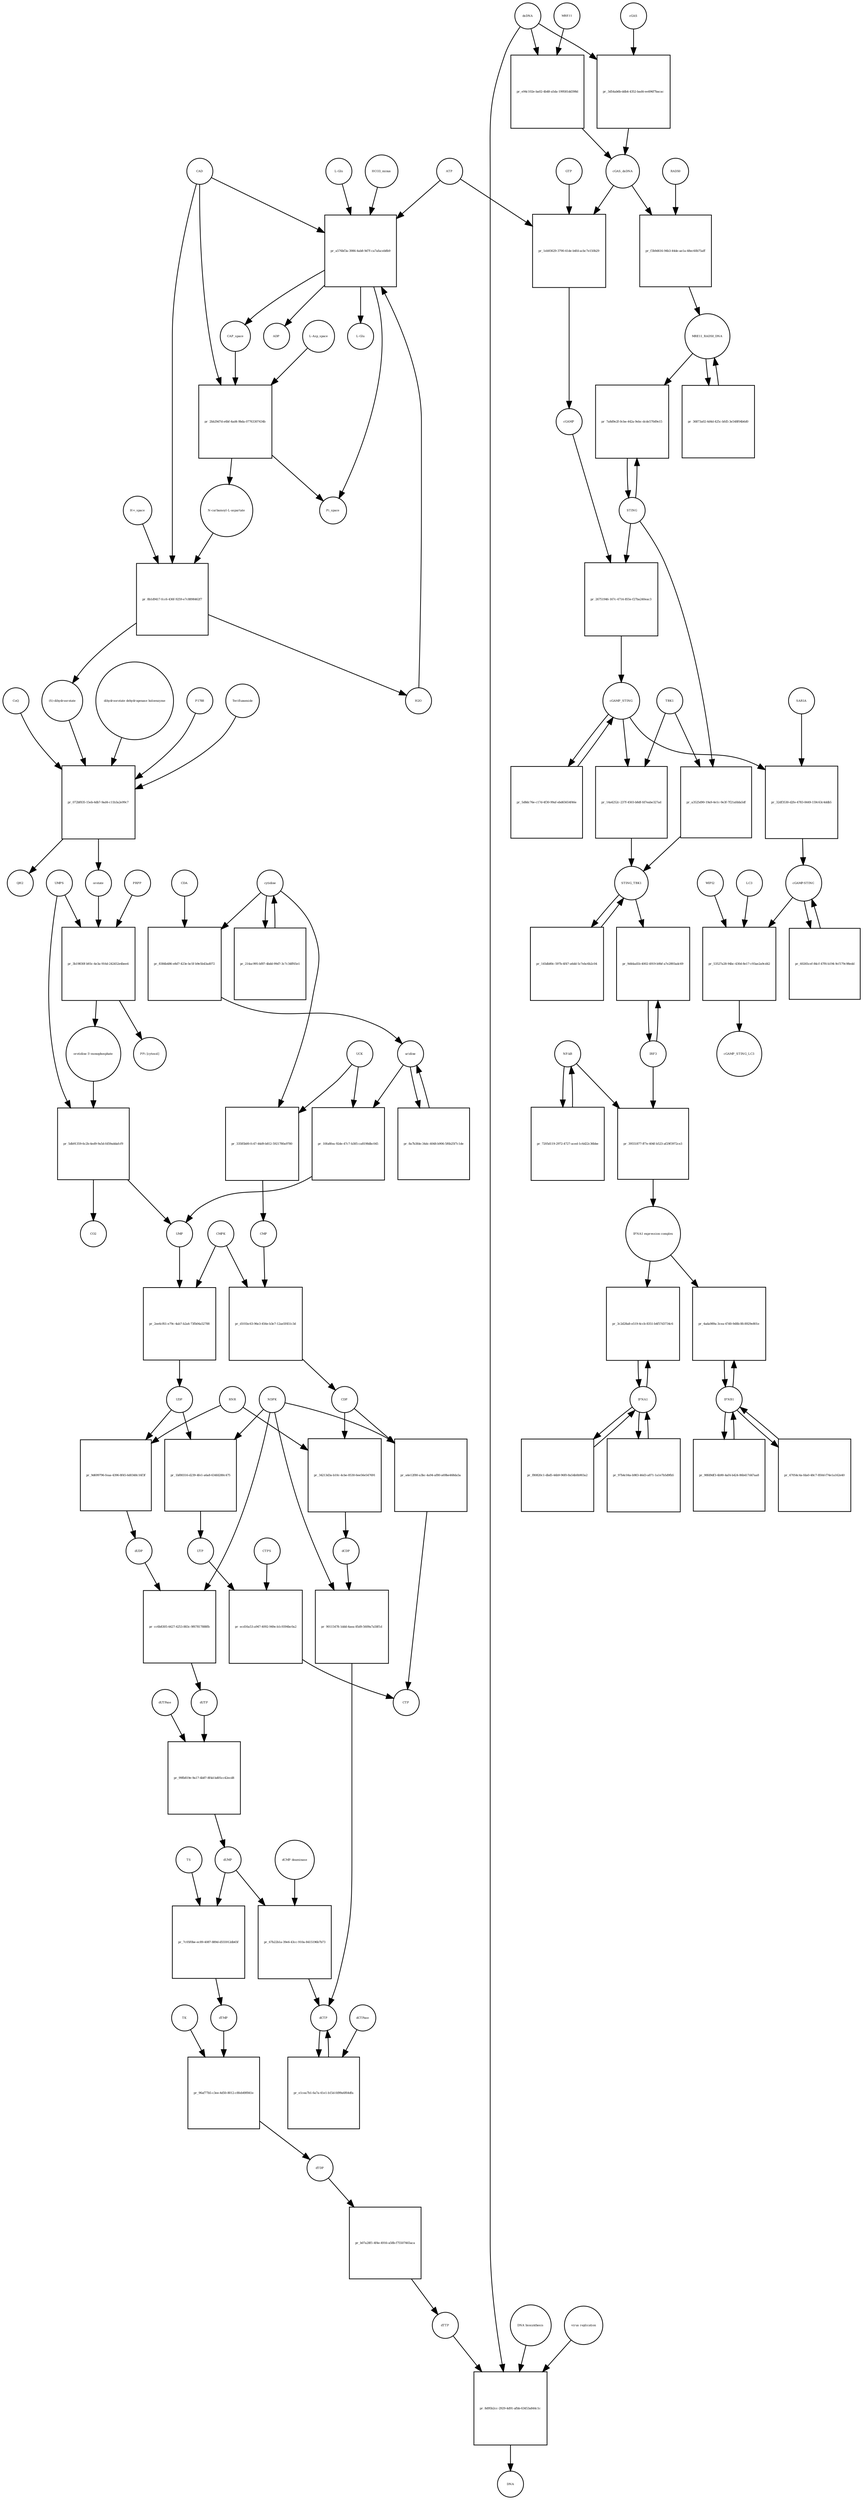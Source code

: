 strict digraph  {
"L-Gln" [annotation="", bipartite=0, cls="simple chemical", fontsize=4, label="L-Gln", shape=circle];
"pr_a576bf3a-3986-4ab8-9d7f-ca7afaceb8b9" [annotation="", bipartite=1, cls=process, fontsize=4, label="pr_a576bf3a-3986-4ab8-9d7f-ca7afaceb8b9", shape=square];
CAP_space [annotation="", bipartite=0, cls="simple chemical", fontsize=4, label=CAP_space, shape=circle];
CAD [annotation="", bipartite=0, cls=macromolecule, fontsize=4, label=CAD, shape=circle];
HCO3_minus [annotation="", bipartite=0, cls="simple chemical", fontsize=4, label=HCO3_minus, shape=circle];
H2O [annotation="", bipartite=0, cls="simple chemical", fontsize=4, label=H2O, shape=circle];
ATP [annotation="", bipartite=0, cls="simple chemical", fontsize=4, label=ATP, shape=circle];
"L-Glu" [annotation="", bipartite=0, cls="simple chemical", fontsize=4, label="L-Glu", shape=circle];
ADP [annotation="", bipartite=0, cls="simple chemical", fontsize=4, label=ADP, shape=circle];
Pi_space [annotation="", bipartite=0, cls="simple chemical", fontsize=4, label=Pi_space, shape=circle];
cytidine [annotation="", bipartite=0, cls="simple chemical", fontsize=4, label=cytidine, shape=circle];
"pr_8384b486-e8d7-423e-bc5f-b9e5b43ad072" [annotation="", bipartite=1, cls=process, fontsize=4, label="pr_8384b486-e8d7-423e-bc5f-b9e5b43ad072", shape=square];
uridine [annotation="", bipartite=0, cls="simple chemical", fontsize=4, label=uridine, shape=circle];
CDA [annotation="", bipartite=0, cls=macromolecule, fontsize=4, label=CDA, shape=circle];
"pr_10fa8fea-92de-47c7-b385-ca8198dbc045" [annotation="", bipartite=1, cls=process, fontsize=4, label="pr_10fa8fea-92de-47c7-b385-ca8198dbc045", shape=square];
UMP [annotation="", bipartite=0, cls="simple chemical", fontsize=4, label=UMP, shape=circle];
UCK [annotation="", bipartite=0, cls=macromolecule, fontsize=4, label=UCK, shape=circle];
"pr_33585b00-fc47-44d9-b812-5921780a9780" [annotation="", bipartite=1, cls=process, fontsize=4, label="pr_33585b00-fc47-44d9-b812-5921780a9780", shape=square];
CMP [annotation="", bipartite=0, cls="simple chemical", fontsize=4, label=CMP, shape=circle];
"pr_8a7b3fde-34dc-4048-b906-5f6b25f7c1de" [annotation="", bipartite=1, cls=process, fontsize=4, label="pr_8a7b3fde-34dc-4048-b906-5f6b25f7c1de", shape=square];
"pr_214ac995-bf87-4bdd-99d7-3c7c34ff65e1" [annotation="", bipartite=1, cls=process, fontsize=4, label="pr_214ac995-bf87-4bdd-99d7-3c7c34ff65e1", shape=square];
"pr_2ee6cf61-e79c-4ab7-b2a4-73fb04a52788" [annotation="", bipartite=1, cls=process, fontsize=4, label="pr_2ee6cf61-e79c-4ab7-b2a4-73fb04a52788", shape=square];
UDP [annotation="", bipartite=0, cls="simple chemical", fontsize=4, label=UDP, shape=circle];
CMPK [annotation="", bipartite=0, cls=macromolecule, fontsize=4, label=CMPK, shape=circle];
"pr_d101bc63-96e3-456e-b3e7-12ae5f451c3d" [annotation="", bipartite=1, cls=process, fontsize=4, label="pr_d101bc63-96e3-456e-b3e7-12ae5f451c3d", shape=square];
CDP [annotation="", bipartite=0, cls="simple chemical", fontsize=4, label=CDP, shape=circle];
"pr_1bf80316-d239-4fe1-a6a8-634fd280c475" [annotation="", bipartite=1, cls=process, fontsize=4, label="pr_1bf80316-d239-4fe1-a6a8-634fd280c475", shape=square];
UTP [annotation="", bipartite=0, cls="simple chemical", fontsize=4, label=UTP, shape=circle];
NDPK [annotation="", bipartite=0, cls=macromolecule, fontsize=4, label=NDPK, shape=circle];
"pr_a4e12f80-a3bc-4a94-af80-a69be468da5a" [annotation="", bipartite=1, cls=process, fontsize=4, label="pr_a4e12f80-a3bc-4a94-af80-a69be468da5a", shape=square];
CTP [annotation="", bipartite=0, cls="simple chemical", fontsize=4, label=CTP, shape=circle];
"pr_ecd16a53-a947-4092-949e-b1c9394bc0a2" [annotation="", bipartite=1, cls=process, fontsize=4, label="pr_ecd16a53-a947-4092-949e-b1c9394bc0a2", shape=square];
CTPS [annotation="", bipartite=0, cls=macromolecule, fontsize=4, label=CTPS, shape=circle];
"pr_9d699796-feaa-4396-8f45-6d0348c16f3f" [annotation="", bipartite=1, cls=process, fontsize=4, label="pr_9d699796-feaa-4396-8f45-6d0348c16f3f", shape=square];
dUDP [annotation="", bipartite=0, cls="simple chemical", fontsize=4, label=dUDP, shape=circle];
RNR [annotation="", bipartite=0, cls=macromolecule, fontsize=4, label=RNR, shape=circle];
"pr_cc6b8305-4427-4253-883c-9f67817888fb" [annotation="", bipartite=1, cls=process, fontsize=4, label="pr_cc6b8305-4427-4253-883c-9f67817888fb", shape=square];
dUTP [annotation="", bipartite=0, cls="simple chemical", fontsize=4, label=dUTP, shape=circle];
dCDP [annotation="", bipartite=0, cls="simple chemical", fontsize=4, label=dCDP, shape=circle];
"pr_90115478-1ddd-4aea-85d9-5609a7a58f1d" [annotation="", bipartite=1, cls=process, fontsize=4, label="pr_90115478-1ddd-4aea-85d9-5609a7a58f1d", shape=square];
dCTP [annotation="", bipartite=0, cls="simple chemical", fontsize=4, label=dCTP, shape=circle];
"pr_34213d3a-b10c-4cbe-8530-6ee56e547691" [annotation="", bipartite=1, cls=process, fontsize=4, label="pr_34213d3a-b10c-4cbe-8530-6ee56e547691", shape=square];
"pr_99fb819e-9a17-4b87-8f4d-bd05cc42ecd8" [annotation="", bipartite=1, cls=process, fontsize=4, label="pr_99fb819e-9a17-4b87-8f4d-bd05cc42ecd8", shape=square];
dUMP [annotation="", bipartite=0, cls="simple chemical", fontsize=4, label=dUMP, shape=circle];
dUTPase [annotation="", bipartite=0, cls=macromolecule, fontsize=4, label=dUTPase, shape=circle];
"pr_e1cea7b1-6a7a-41e1-b15d-fd99a6f64dfa" [annotation="", bipartite=1, cls=process, fontsize=4, label="pr_e1cea7b1-6a7a-41e1-b15d-fd99a6f64dfa", shape=square];
dCTPase [annotation="", bipartite=0, cls=macromolecule, fontsize=4, label=dCTPase, shape=circle];
"pr_67b22b1a-39e6-43cc-910a-8415196b7b73" [annotation="", bipartite=1, cls=process, fontsize=4, label="pr_67b22b1a-39e6-43cc-910a-8415196b7b73", shape=square];
"dCMP deaminase" [annotation="", bipartite=0, cls=macromolecule, fontsize=4, label="dCMP deaminase", shape=circle];
"pr_7c05f0be-ec89-4087-889d-d555912db65f" [annotation="", bipartite=1, cls=process, fontsize=4, label="pr_7c05f0be-ec89-4087-889d-d555912db65f", shape=square];
dTMP [annotation="", bipartite=0, cls="simple chemical", fontsize=4, label=dTMP, shape=circle];
TS [annotation="", bipartite=0, cls=macromolecule, fontsize=4, label=TS, shape=circle];
"pr_96af77b5-c3ee-4d50-8012-c8feb49f841e" [annotation="", bipartite=1, cls=process, fontsize=4, label="pr_96af77b5-c3ee-4d50-8012-c8feb49f841e", shape=square];
dTDP [annotation="", bipartite=0, cls="simple chemical", fontsize=4, label=dTDP, shape=circle];
TK [annotation="", bipartite=0, cls=macromolecule, fontsize=4, label=TK, shape=circle];
"pr_b07a28f1-4f4e-4916-a58b-f75507465aca" [annotation="", bipartite=1, cls=process, fontsize=4, label="pr_b07a28f1-4f4e-4916-a58b-f75507465aca", shape=square];
dTTP [annotation="", bipartite=0, cls="simple chemical", fontsize=4, label=dTTP, shape=circle];
dsDNA [annotation="", bipartite=0, cls="simple chemical", fontsize=4, label=dsDNA, shape=circle];
"pr_3d54ab6b-ddb4-4352-bad4-ee496f7bacac" [annotation="", bipartite=1, cls=process, fontsize=4, label="pr_3d54ab6b-ddb4-4352-bad4-ee496f7bacac", shape=square];
cGAS [annotation="", bipartite=0, cls=macromolecule, fontsize=4, label=cGAS, shape=circle];
cGAS_dsDNA [annotation="", bipartite=0, cls=complex, fontsize=4, label=cGAS_dsDNA, shape=circle];
"pr_1eb93629-3790-41de-b4fd-acbc7e150b29" [annotation="", bipartite=1, cls=process, fontsize=4, label="pr_1eb93629-3790-41de-b4fd-acbc7e150b29", shape=square];
GTP [annotation="", bipartite=0, cls="simple chemical", fontsize=4, label=GTP, shape=circle];
cGAMP [annotation="", bipartite=0, cls="simple chemical", fontsize=4, label=cGAMP, shape=circle];
"pr_26751946-167c-4714-855e-f27ba240eac3" [annotation="", bipartite=1, cls=process, fontsize=4, label="pr_26751946-167c-4714-855e-f27ba240eac3", shape=square];
STING [annotation="", bipartite=0, cls="macromolecule multimer", fontsize=4, label=STING, shape=circle];
cGAMP_STING [annotation="", bipartite=0, cls=complex, fontsize=4, label=cGAMP_STING, shape=circle];
TBK1 [annotation="", bipartite=0, cls=macromolecule, fontsize=4, label=TBK1, shape=circle];
"pr_14a4252c-237f-4503-b8df-fd7eabe327ad" [annotation="", bipartite=1, cls=process, fontsize=4, label="pr_14a4252c-237f-4503-b8df-fd7eabe327ad", shape=square];
STING_TBK1 [annotation="", bipartite=0, cls=complex, fontsize=4, label=STING_TBK1, shape=circle];
"pr_5d8dc76e-c17d-4f30-99af-ebd65654f46e" [annotation="", bipartite=1, cls=process, fontsize=4, label="pr_5d8dc76e-c17d-4f30-99af-ebd65654f46e", shape=square];
"pr_145db80c-597b-4f47-a6dd-5c7ebc6b2c04" [annotation="", bipartite=1, cls=process, fontsize=4, label="pr_145db80c-597b-4f47-a6dd-5c7ebc6b2c04", shape=square];
"NF-kB" [annotation="", bipartite=0, cls=complex, fontsize=4, label="NF-kB", shape=circle];
"pr_7205d119-2972-4727-aced-1c6d22c36bbe" [annotation="", bipartite=1, cls=process, fontsize=4, label="pr_7205d119-2972-4727-aced-1c6d22c36bbe", shape=square];
IFNA1 [annotation="", bipartite=0, cls="nucleic acid feature", fontsize=4, label=IFNA1, shape=circle];
"pr_97b4c04a-b983-46d3-a871-1a1e7b5d9fb5" [annotation="", bipartite=1, cls=process, fontsize=4, label="pr_97b4c04a-b983-46d3-a871-1a1e7b5d9fb5", shape=square];
IFNB1 [annotation="", bipartite=0, cls="nucleic acid feature", fontsize=4, label=IFNB1, shape=circle];
"pr_47054c4a-fda0-48c7-850d-f74e1a162e40" [annotation="", bipartite=1, cls=process, fontsize=4, label="pr_47054c4a-fda0-48c7-850d-f74e1a162e40", shape=square];
"pr_f80820c1-dbd5-44b9-96f0-8a54b0b903a2" [annotation="", bipartite=1, cls=process, fontsize=4, label="pr_f80820c1-dbd5-44b9-96f0-8a54b0b903a2", shape=square];
"pr_98fd9df3-4b90-4af4-b424-86b417d47aa8" [annotation="", bipartite=1, cls=process, fontsize=4, label="pr_98fd9df3-4b90-4af4-b424-86b417d47aa8", shape=square];
"pr_4ada989a-3cea-47d0-9d8b-8fc8929e801e" [annotation="", bipartite=1, cls=process, fontsize=4, label="pr_4ada989a-3cea-47d0-9d8b-8fc8929e801e", shape=square];
"IFNA1 expression complex" [annotation="", bipartite=0, cls=complex, fontsize=4, label="IFNA1 expression complex", shape=circle];
"cGAMP-STING" [annotation="", bipartite=0, cls=complex, fontsize=4, label="cGAMP-STING", shape=circle];
"pr_60265cef-84cf-47f6-b194-9cf179c98edd" [annotation="", bipartite=1, cls=process, fontsize=4, label="pr_60265cef-84cf-47f6-b194-9cf179c98edd", shape=square];
"pr_e94c102e-ba02-4b48-a5da-199581dd398d" [annotation="", bipartite=1, cls=process, fontsize=4, label="pr_e94c102e-ba02-4b48-a5da-199581dd398d", shape=square];
MRE11 [annotation="", bipartite=0, cls="macromolecule multimer", fontsize=4, label=MRE11, shape=circle];
RAD50 [annotation="", bipartite=0, cls="macromolecule multimer", fontsize=4, label=RAD50, shape=circle];
"pr_f3b9d616-94b3-44de-ae1a-48ec60b75aff" [annotation="", bipartite=1, cls=process, fontsize=4, label="pr_f3b9d616-94b3-44de-ae1a-48ec60b75aff", shape=square];
MRE11_RAD50_DNA [annotation="", bipartite=0, cls=complex, fontsize=4, label=MRE11_RAD50_DNA, shape=circle];
IRF3 [annotation="", bipartite=0, cls="macromolecule multimer", fontsize=4, label=IRF3, shape=circle];
"pr_9d44ad1b-4002-4919-b9bf-a7e2893adc69" [annotation="", bipartite=1, cls=process, fontsize=4, label="pr_9d44ad1b-4002-4919-b9bf-a7e2893adc69", shape=square];
"pr_32df3530-d2fe-4783-8449-159c63c4ddb5" [annotation="", bipartite=1, cls=process, fontsize=4, label="pr_32df3530-d2fe-4783-8449-159c63c4ddb5", shape=square];
SAR1A [annotation="", bipartite=0, cls=macromolecule, fontsize=4, label=SAR1A, shape=circle];
"pr_53527a28-94bc-430d-8e17-c93ae2a9cd42" [annotation="", bipartite=1, cls=process, fontsize=4, label="pr_53527a28-94bc-430d-8e17-c93ae2a9cd42", shape=square];
LC3 [annotation="", bipartite=0, cls=macromolecule, fontsize=4, label=LC3, shape=circle];
cGAMP_STING_LC3 [annotation="", bipartite=0, cls=complex, fontsize=4, label=cGAMP_STING_LC3, shape=circle];
WIPI2 [annotation="", bipartite=0, cls=macromolecule, fontsize=4, label=WIPI2, shape=circle];
"pr_7a8d9e2f-0cbe-442a-9ebc-dcde570d9e15" [annotation="", bipartite=1, cls=process, fontsize=4, label="pr_7a8d9e2f-0cbe-442a-9ebc-dcde570d9e15", shape=square];
"pr_a3525d90-19a9-4e1c-9e3f-7f21afdda5df" [annotation="", bipartite=1, cls=process, fontsize=4, label="pr_a3525d90-19a9-4e1c-9e3f-7f21afdda5df", shape=square];
"pr_36873a02-4d4d-425c-bfd5-3e548f04b6d0" [annotation="", bipartite=1, cls=process, fontsize=4, label="pr_36873a02-4d4d-425c-bfd5-3e548f04b6d0", shape=square];
"pr_2bb29d7d-e6bf-4ad4-9bda-07763307434b" [annotation="", bipartite=1, cls=process, fontsize=4, label="pr_2bb29d7d-e6bf-4ad4-9bda-07763307434b", shape=square];
"N-carbamoyl-L-aspartate" [annotation="", bipartite=0, cls="simple chemical", fontsize=4, label="N-carbamoyl-L-aspartate", shape=circle];
"L-Asp_space" [annotation="", bipartite=0, cls="simple chemical", fontsize=4, label="L-Asp_space", shape=circle];
"pr_8b1d9417-fcc6-436f-9259-e7c8898462f7" [annotation="", bipartite=1, cls=process, fontsize=4, label="pr_8b1d9417-fcc6-436f-9259-e7c8898462f7", shape=square];
"(S)-dihydroorotate" [annotation="", bipartite=0, cls="simple chemical", fontsize=4, label="(S)-dihydroorotate", shape=circle];
"H+_space" [annotation="", bipartite=0, cls="simple chemical", fontsize=4, label="H+_space", shape=circle];
"pr_072bf835-15eb-4db7-9ad4-c11b3a2e99c7" [annotation="", bipartite=1, cls=process, fontsize=4, label="pr_072bf835-15eb-4db7-9ad4-c11b3a2e99c7", shape=square];
orotate [annotation="", bipartite=0, cls="simple chemical", fontsize=4, label=orotate, shape=circle];
"dihydroorotate dehydrogenase holoenzyme" [annotation="", bipartite=0, cls="simple chemical", fontsize=4, label="dihydroorotate dehydrogenase holoenzyme", shape=circle];
P1788 [annotation="", bipartite=0, cls="simple chemical", fontsize=4, label=P1788, shape=circle];
Teriflunomide [annotation="", bipartite=0, cls="simple chemical", fontsize=4, label=Teriflunomide, shape=circle];
CoQ [annotation="", bipartite=0, cls="simple chemical", fontsize=4, label=CoQ, shape=circle];
QH2 [annotation="", bipartite=0, cls="simple chemical", fontsize=4, label=QH2, shape=circle];
"pr_3b19830f-b93c-4e3a-916d-242452e4bee4" [annotation="", bipartite=1, cls=process, fontsize=4, label="pr_3b19830f-b93c-4e3a-916d-242452e4bee4", shape=square];
"orotidine 5'-monophosphate" [annotation="", bipartite=0, cls="simple chemical", fontsize=4, label="orotidine 5'-monophosphate", shape=circle];
UMPS [annotation="", bipartite=0, cls="macromolecule multimer", fontsize=4, label=UMPS, shape=circle];
PRPP [annotation="", bipartite=0, cls="simple chemical", fontsize=4, label=PRPP, shape=circle];
"PPi [cytosol]" [annotation="", bipartite=0, cls="simple chemical", fontsize=4, label="PPi [cytosol]", shape=circle];
"pr_5db91359-6c2b-4ed9-9a5d-fd59addafcf9" [annotation="", bipartite=1, cls=process, fontsize=4, label="pr_5db91359-6c2b-4ed9-9a5d-fd59addafcf9", shape=square];
CO2 [annotation="", bipartite=0, cls="simple chemical", fontsize=4, label=CO2, shape=circle];
"pr_8d95b2cc-2929-4d91-afbb-63453a844c1c" [annotation="", bipartite=1, cls=process, fontsize=4, label="pr_8d95b2cc-2929-4d91-afbb-63453a844c1c", shape=square];
DNA [annotation="", bipartite=0, cls="nucleic acid feature", fontsize=4, label=DNA, shape=circle];
"DNA biosynthesis" [annotation="urn_miriam_obo.go_GO%3A0071897", bipartite=0, cls=phenotype, fontsize=4, label="DNA biosynthesis", shape=circle];
"virus replication" [annotation="", bipartite=0, cls=phenotype, fontsize=4, label="virus replication", shape=circle];
"pr_3c2d28a8-e519-4ccb-8351-b4f57d3734c6" [annotation="", bipartite=1, cls=process, fontsize=4, label="pr_3c2d28a8-e519-4ccb-8351-b4f57d3734c6", shape=square];
"pr_39551877-ff7e-404f-b523-af29f3972ce3" [annotation="", bipartite=1, cls=process, fontsize=4, label="pr_39551877-ff7e-404f-b523-af29f3972ce3", shape=square];
"L-Gln" -> "pr_a576bf3a-3986-4ab8-9d7f-ca7afaceb8b9"  [annotation="", interaction_type=consumption];
"pr_a576bf3a-3986-4ab8-9d7f-ca7afaceb8b9" -> CAP_space  [annotation="", interaction_type=production];
"pr_a576bf3a-3986-4ab8-9d7f-ca7afaceb8b9" -> "L-Glu"  [annotation="", interaction_type=production];
"pr_a576bf3a-3986-4ab8-9d7f-ca7afaceb8b9" -> ADP  [annotation="", interaction_type=production];
"pr_a576bf3a-3986-4ab8-9d7f-ca7afaceb8b9" -> Pi_space  [annotation="", interaction_type=production];
CAP_space -> "pr_2bb29d7d-e6bf-4ad4-9bda-07763307434b"  [annotation="", interaction_type=consumption];
CAD -> "pr_a576bf3a-3986-4ab8-9d7f-ca7afaceb8b9"  [annotation=urn_miriam_reactome_REACT_1698, interaction_type=catalysis];
CAD -> "pr_2bb29d7d-e6bf-4ad4-9bda-07763307434b"  [annotation=urn_miriam_reactome_REACT_1698, interaction_type=catalysis];
CAD -> "pr_8b1d9417-fcc6-436f-9259-e7c8898462f7"  [annotation=urn_miriam_reactome_REACT_1698, interaction_type=catalysis];
HCO3_minus -> "pr_a576bf3a-3986-4ab8-9d7f-ca7afaceb8b9"  [annotation="", interaction_type=consumption];
H2O -> "pr_a576bf3a-3986-4ab8-9d7f-ca7afaceb8b9"  [annotation="", interaction_type=consumption];
ATP -> "pr_a576bf3a-3986-4ab8-9d7f-ca7afaceb8b9"  [annotation="", interaction_type=consumption];
ATP -> "pr_1eb93629-3790-41de-b4fd-acbc7e150b29"  [annotation="", interaction_type=consumption];
cytidine -> "pr_8384b486-e8d7-423e-bc5f-b9e5b43ad072"  [annotation="", interaction_type=consumption];
cytidine -> "pr_33585b00-fc47-44d9-b812-5921780a9780"  [annotation="", interaction_type=consumption];
cytidine -> "pr_214ac995-bf87-4bdd-99d7-3c7c34ff65e1"  [annotation="", interaction_type=consumption];
"pr_8384b486-e8d7-423e-bc5f-b9e5b43ad072" -> uridine  [annotation="", interaction_type=production];
uridine -> "pr_10fa8fea-92de-47c7-b385-ca8198dbc045"  [annotation="", interaction_type=consumption];
uridine -> "pr_8a7b3fde-34dc-4048-b906-5f6b25f7c1de"  [annotation="", interaction_type=consumption];
CDA -> "pr_8384b486-e8d7-423e-bc5f-b9e5b43ad072"  [annotation="", interaction_type=catalysis];
"pr_10fa8fea-92de-47c7-b385-ca8198dbc045" -> UMP  [annotation="", interaction_type=production];
UMP -> "pr_2ee6cf61-e79c-4ab7-b2a4-73fb04a52788"  [annotation="", interaction_type=consumption];
UCK -> "pr_10fa8fea-92de-47c7-b385-ca8198dbc045"  [annotation="", interaction_type=catalysis];
UCK -> "pr_33585b00-fc47-44d9-b812-5921780a9780"  [annotation="", interaction_type=catalysis];
"pr_33585b00-fc47-44d9-b812-5921780a9780" -> CMP  [annotation="", interaction_type=production];
CMP -> "pr_d101bc63-96e3-456e-b3e7-12ae5f451c3d"  [annotation="", interaction_type=consumption];
"pr_8a7b3fde-34dc-4048-b906-5f6b25f7c1de" -> uridine  [annotation="", interaction_type=production];
"pr_214ac995-bf87-4bdd-99d7-3c7c34ff65e1" -> cytidine  [annotation="", interaction_type=production];
"pr_2ee6cf61-e79c-4ab7-b2a4-73fb04a52788" -> UDP  [annotation="", interaction_type=production];
UDP -> "pr_1bf80316-d239-4fe1-a6a8-634fd280c475"  [annotation="", interaction_type=consumption];
UDP -> "pr_9d699796-feaa-4396-8f45-6d0348c16f3f"  [annotation="", interaction_type=consumption];
CMPK -> "pr_2ee6cf61-e79c-4ab7-b2a4-73fb04a52788"  [annotation="", interaction_type=catalysis];
CMPK -> "pr_d101bc63-96e3-456e-b3e7-12ae5f451c3d"  [annotation="", interaction_type=catalysis];
"pr_d101bc63-96e3-456e-b3e7-12ae5f451c3d" -> CDP  [annotation="", interaction_type=production];
CDP -> "pr_a4e12f80-a3bc-4a94-af80-a69be468da5a"  [annotation="", interaction_type=consumption];
CDP -> "pr_34213d3a-b10c-4cbe-8530-6ee56e547691"  [annotation="", interaction_type=consumption];
"pr_1bf80316-d239-4fe1-a6a8-634fd280c475" -> UTP  [annotation="", interaction_type=production];
UTP -> "pr_ecd16a53-a947-4092-949e-b1c9394bc0a2"  [annotation="", interaction_type=consumption];
NDPK -> "pr_1bf80316-d239-4fe1-a6a8-634fd280c475"  [annotation="", interaction_type=catalysis];
NDPK -> "pr_a4e12f80-a3bc-4a94-af80-a69be468da5a"  [annotation="", interaction_type=catalysis];
NDPK -> "pr_cc6b8305-4427-4253-883c-9f67817888fb"  [annotation="", interaction_type=catalysis];
NDPK -> "pr_90115478-1ddd-4aea-85d9-5609a7a58f1d"  [annotation="", interaction_type=catalysis];
"pr_a4e12f80-a3bc-4a94-af80-a69be468da5a" -> CTP  [annotation="", interaction_type=production];
"pr_ecd16a53-a947-4092-949e-b1c9394bc0a2" -> CTP  [annotation="", interaction_type=production];
CTPS -> "pr_ecd16a53-a947-4092-949e-b1c9394bc0a2"  [annotation="", interaction_type=catalysis];
"pr_9d699796-feaa-4396-8f45-6d0348c16f3f" -> dUDP  [annotation="", interaction_type=production];
dUDP -> "pr_cc6b8305-4427-4253-883c-9f67817888fb"  [annotation="", interaction_type=consumption];
RNR -> "pr_9d699796-feaa-4396-8f45-6d0348c16f3f"  [annotation="", interaction_type=catalysis];
RNR -> "pr_34213d3a-b10c-4cbe-8530-6ee56e547691"  [annotation="", interaction_type=catalysis];
"pr_cc6b8305-4427-4253-883c-9f67817888fb" -> dUTP  [annotation="", interaction_type=production];
dUTP -> "pr_99fb819e-9a17-4b87-8f4d-bd05cc42ecd8"  [annotation="", interaction_type=consumption];
dCDP -> "pr_90115478-1ddd-4aea-85d9-5609a7a58f1d"  [annotation="", interaction_type=consumption];
"pr_90115478-1ddd-4aea-85d9-5609a7a58f1d" -> dCTP  [annotation="", interaction_type=production];
dCTP -> "pr_e1cea7b1-6a7a-41e1-b15d-fd99a6f64dfa"  [annotation="", interaction_type=consumption];
"pr_34213d3a-b10c-4cbe-8530-6ee56e547691" -> dCDP  [annotation="", interaction_type=production];
"pr_99fb819e-9a17-4b87-8f4d-bd05cc42ecd8" -> dUMP  [annotation="", interaction_type=production];
dUMP -> "pr_67b22b1a-39e6-43cc-910a-8415196b7b73"  [annotation="", interaction_type=consumption];
dUMP -> "pr_7c05f0be-ec89-4087-889d-d555912db65f"  [annotation="", interaction_type=consumption];
dUTPase -> "pr_99fb819e-9a17-4b87-8f4d-bd05cc42ecd8"  [annotation="", interaction_type=catalysis];
"pr_e1cea7b1-6a7a-41e1-b15d-fd99a6f64dfa" -> dCTP  [annotation="", interaction_type=production];
dCTPase -> "pr_e1cea7b1-6a7a-41e1-b15d-fd99a6f64dfa"  [annotation="", interaction_type=catalysis];
"pr_67b22b1a-39e6-43cc-910a-8415196b7b73" -> dCTP  [annotation="", interaction_type=production];
"dCMP deaminase" -> "pr_67b22b1a-39e6-43cc-910a-8415196b7b73"  [annotation="", interaction_type=catalysis];
"pr_7c05f0be-ec89-4087-889d-d555912db65f" -> dTMP  [annotation="", interaction_type=production];
dTMP -> "pr_96af77b5-c3ee-4d50-8012-c8feb49f841e"  [annotation="", interaction_type=consumption];
TS -> "pr_7c05f0be-ec89-4087-889d-d555912db65f"  [annotation="", interaction_type=catalysis];
"pr_96af77b5-c3ee-4d50-8012-c8feb49f841e" -> dTDP  [annotation="", interaction_type=production];
dTDP -> "pr_b07a28f1-4f4e-4916-a58b-f75507465aca"  [annotation="", interaction_type=consumption];
TK -> "pr_96af77b5-c3ee-4d50-8012-c8feb49f841e"  [annotation="", interaction_type=catalysis];
"pr_b07a28f1-4f4e-4916-a58b-f75507465aca" -> dTTP  [annotation="", interaction_type=production];
dTTP -> "pr_8d95b2cc-2929-4d91-afbb-63453a844c1c"  [annotation="", interaction_type=consumption];
dsDNA -> "pr_3d54ab6b-ddb4-4352-bad4-ee496f7bacac"  [annotation="", interaction_type=consumption];
dsDNA -> "pr_e94c102e-ba02-4b48-a5da-199581dd398d"  [annotation="", interaction_type=consumption];
dsDNA -> "pr_8d95b2cc-2929-4d91-afbb-63453a844c1c"  [annotation="", interaction_type=consumption];
"pr_3d54ab6b-ddb4-4352-bad4-ee496f7bacac" -> cGAS_dsDNA  [annotation="", interaction_type=production];
cGAS -> "pr_3d54ab6b-ddb4-4352-bad4-ee496f7bacac"  [annotation="", interaction_type=consumption];
cGAS_dsDNA -> "pr_1eb93629-3790-41de-b4fd-acbc7e150b29"  [annotation="", interaction_type=catalysis];
cGAS_dsDNA -> "pr_f3b9d616-94b3-44de-ae1a-48ec60b75aff"  [annotation="", interaction_type=consumption];
"pr_1eb93629-3790-41de-b4fd-acbc7e150b29" -> cGAMP  [annotation="", interaction_type=production];
GTP -> "pr_1eb93629-3790-41de-b4fd-acbc7e150b29"  [annotation="", interaction_type=consumption];
cGAMP -> "pr_26751946-167c-4714-855e-f27ba240eac3"  [annotation="", interaction_type=consumption];
"pr_26751946-167c-4714-855e-f27ba240eac3" -> cGAMP_STING  [annotation="", interaction_type=production];
STING -> "pr_26751946-167c-4714-855e-f27ba240eac3"  [annotation="", interaction_type=consumption];
STING -> "pr_7a8d9e2f-0cbe-442a-9ebc-dcde570d9e15"  [annotation="", interaction_type=consumption];
STING -> "pr_a3525d90-19a9-4e1c-9e3f-7f21afdda5df"  [annotation="", interaction_type=consumption];
cGAMP_STING -> "pr_14a4252c-237f-4503-b8df-fd7eabe327ad"  [annotation="", interaction_type=consumption];
cGAMP_STING -> "pr_5d8dc76e-c17d-4f30-99af-ebd65654f46e"  [annotation="", interaction_type=consumption];
cGAMP_STING -> "pr_32df3530-d2fe-4783-8449-159c63c4ddb5"  [annotation="", interaction_type=consumption];
TBK1 -> "pr_14a4252c-237f-4503-b8df-fd7eabe327ad"  [annotation="", interaction_type=consumption];
TBK1 -> "pr_a3525d90-19a9-4e1c-9e3f-7f21afdda5df"  [annotation="", interaction_type=consumption];
"pr_14a4252c-237f-4503-b8df-fd7eabe327ad" -> STING_TBK1  [annotation="", interaction_type=production];
STING_TBK1 -> "pr_145db80c-597b-4f47-a6dd-5c7ebc6b2c04"  [annotation="", interaction_type=consumption];
STING_TBK1 -> "pr_9d44ad1b-4002-4919-b9bf-a7e2893adc69"  [annotation="", interaction_type=catalysis];
"pr_5d8dc76e-c17d-4f30-99af-ebd65654f46e" -> cGAMP_STING  [annotation="", interaction_type=production];
"pr_145db80c-597b-4f47-a6dd-5c7ebc6b2c04" -> STING_TBK1  [annotation="", interaction_type=production];
"NF-kB" -> "pr_7205d119-2972-4727-aced-1c6d22c36bbe"  [annotation="", interaction_type=consumption];
"NF-kB" -> "pr_39551877-ff7e-404f-b523-af29f3972ce3"  [annotation="", interaction_type=consumption];
"pr_7205d119-2972-4727-aced-1c6d22c36bbe" -> "NF-kB"  [annotation="", interaction_type=production];
IFNA1 -> "pr_97b4c04a-b983-46d3-a871-1a1e7b5d9fb5"  [annotation="", interaction_type=consumption];
IFNA1 -> "pr_f80820c1-dbd5-44b9-96f0-8a54b0b903a2"  [annotation="", interaction_type=consumption];
IFNA1 -> "pr_3c2d28a8-e519-4ccb-8351-b4f57d3734c6"  [annotation="", interaction_type=consumption];
"pr_97b4c04a-b983-46d3-a871-1a1e7b5d9fb5" -> IFNA1  [annotation="", interaction_type=production];
IFNB1 -> "pr_47054c4a-fda0-48c7-850d-f74e1a162e40"  [annotation="", interaction_type=consumption];
IFNB1 -> "pr_98fd9df3-4b90-4af4-b424-86b417d47aa8"  [annotation="", interaction_type=consumption];
IFNB1 -> "pr_4ada989a-3cea-47d0-9d8b-8fc8929e801e"  [annotation="", interaction_type=consumption];
"pr_47054c4a-fda0-48c7-850d-f74e1a162e40" -> IFNB1  [annotation="", interaction_type=production];
"pr_f80820c1-dbd5-44b9-96f0-8a54b0b903a2" -> IFNA1  [annotation="", interaction_type=production];
"pr_98fd9df3-4b90-4af4-b424-86b417d47aa8" -> IFNB1  [annotation="", interaction_type=production];
"pr_4ada989a-3cea-47d0-9d8b-8fc8929e801e" -> IFNB1  [annotation="", interaction_type=production];
"IFNA1 expression complex" -> "pr_4ada989a-3cea-47d0-9d8b-8fc8929e801e"  [annotation="", interaction_type=stimulation];
"IFNA1 expression complex" -> "pr_3c2d28a8-e519-4ccb-8351-b4f57d3734c6"  [annotation="", interaction_type=stimulation];
"cGAMP-STING" -> "pr_60265cef-84cf-47f6-b194-9cf179c98edd"  [annotation="", interaction_type=consumption];
"cGAMP-STING" -> "pr_53527a28-94bc-430d-8e17-c93ae2a9cd42"  [annotation="", interaction_type=consumption];
"pr_60265cef-84cf-47f6-b194-9cf179c98edd" -> "cGAMP-STING"  [annotation="", interaction_type=production];
"pr_e94c102e-ba02-4b48-a5da-199581dd398d" -> cGAS_dsDNA  [annotation="", interaction_type=production];
MRE11 -> "pr_e94c102e-ba02-4b48-a5da-199581dd398d"  [annotation="", interaction_type=consumption];
RAD50 -> "pr_f3b9d616-94b3-44de-ae1a-48ec60b75aff"  [annotation="", interaction_type=consumption];
"pr_f3b9d616-94b3-44de-ae1a-48ec60b75aff" -> MRE11_RAD50_DNA  [annotation="", interaction_type=production];
MRE11_RAD50_DNA -> "pr_7a8d9e2f-0cbe-442a-9ebc-dcde570d9e15"  [annotation="", interaction_type=catalysis];
MRE11_RAD50_DNA -> "pr_36873a02-4d4d-425c-bfd5-3e548f04b6d0"  [annotation="", interaction_type=consumption];
IRF3 -> "pr_9d44ad1b-4002-4919-b9bf-a7e2893adc69"  [annotation="", interaction_type=consumption];
IRF3 -> "pr_39551877-ff7e-404f-b523-af29f3972ce3"  [annotation="", interaction_type=consumption];
"pr_9d44ad1b-4002-4919-b9bf-a7e2893adc69" -> IRF3  [annotation="", interaction_type=production];
"pr_32df3530-d2fe-4783-8449-159c63c4ddb5" -> "cGAMP-STING"  [annotation="", interaction_type=production];
SAR1A -> "pr_32df3530-d2fe-4783-8449-159c63c4ddb5"  [annotation="", interaction_type=catalysis];
"pr_53527a28-94bc-430d-8e17-c93ae2a9cd42" -> cGAMP_STING_LC3  [annotation="", interaction_type=production];
LC3 -> "pr_53527a28-94bc-430d-8e17-c93ae2a9cd42"  [annotation="", interaction_type=consumption];
WIPI2 -> "pr_53527a28-94bc-430d-8e17-c93ae2a9cd42"  [annotation="", interaction_type=catalysis];
"pr_7a8d9e2f-0cbe-442a-9ebc-dcde570d9e15" -> STING  [annotation="", interaction_type=production];
"pr_a3525d90-19a9-4e1c-9e3f-7f21afdda5df" -> STING_TBK1  [annotation="", interaction_type=production];
"pr_36873a02-4d4d-425c-bfd5-3e548f04b6d0" -> MRE11_RAD50_DNA  [annotation="", interaction_type=production];
"pr_2bb29d7d-e6bf-4ad4-9bda-07763307434b" -> "N-carbamoyl-L-aspartate"  [annotation="", interaction_type=production];
"pr_2bb29d7d-e6bf-4ad4-9bda-07763307434b" -> Pi_space  [annotation="", interaction_type=production];
"N-carbamoyl-L-aspartate" -> "pr_8b1d9417-fcc6-436f-9259-e7c8898462f7"  [annotation="", interaction_type=consumption];
"L-Asp_space" -> "pr_2bb29d7d-e6bf-4ad4-9bda-07763307434b"  [annotation="", interaction_type=consumption];
"pr_8b1d9417-fcc6-436f-9259-e7c8898462f7" -> "(S)-dihydroorotate"  [annotation="", interaction_type=production];
"pr_8b1d9417-fcc6-436f-9259-e7c8898462f7" -> H2O  [annotation="", interaction_type=production];
"(S)-dihydroorotate" -> "pr_072bf835-15eb-4db7-9ad4-c11b3a2e99c7"  [annotation="", interaction_type=consumption];
"H+_space" -> "pr_8b1d9417-fcc6-436f-9259-e7c8898462f7"  [annotation="", interaction_type=consumption];
"pr_072bf835-15eb-4db7-9ad4-c11b3a2e99c7" -> orotate  [annotation="", interaction_type=production];
"pr_072bf835-15eb-4db7-9ad4-c11b3a2e99c7" -> QH2  [annotation="", interaction_type=production];
orotate -> "pr_3b19830f-b93c-4e3a-916d-242452e4bee4"  [annotation="", interaction_type=consumption];
"dihydroorotate dehydrogenase holoenzyme" -> "pr_072bf835-15eb-4db7-9ad4-c11b3a2e99c7"  [annotation=urn_miriam_reactome_REACT_1698, interaction_type=catalysis];
P1788 -> "pr_072bf835-15eb-4db7-9ad4-c11b3a2e99c7"  [annotation=urn_miriam_reactome_REACT_1698, interaction_type=inhibition];
Teriflunomide -> "pr_072bf835-15eb-4db7-9ad4-c11b3a2e99c7"  [annotation=urn_miriam_reactome_REACT_1698, interaction_type=inhibition];
CoQ -> "pr_072bf835-15eb-4db7-9ad4-c11b3a2e99c7"  [annotation="", interaction_type=consumption];
"pr_3b19830f-b93c-4e3a-916d-242452e4bee4" -> "orotidine 5'-monophosphate"  [annotation="", interaction_type=production];
"pr_3b19830f-b93c-4e3a-916d-242452e4bee4" -> "PPi [cytosol]"  [annotation="", interaction_type=production];
"orotidine 5'-monophosphate" -> "pr_5db91359-6c2b-4ed9-9a5d-fd59addafcf9"  [annotation="", interaction_type=consumption];
UMPS -> "pr_3b19830f-b93c-4e3a-916d-242452e4bee4"  [annotation=urn_miriam_reactome_REACT_1698, interaction_type=catalysis];
UMPS -> "pr_5db91359-6c2b-4ed9-9a5d-fd59addafcf9"  [annotation=urn_miriam_reactome_REACT_1698, interaction_type=catalysis];
PRPP -> "pr_3b19830f-b93c-4e3a-916d-242452e4bee4"  [annotation="", interaction_type=consumption];
"pr_5db91359-6c2b-4ed9-9a5d-fd59addafcf9" -> UMP  [annotation="", interaction_type=production];
"pr_5db91359-6c2b-4ed9-9a5d-fd59addafcf9" -> CO2  [annotation="", interaction_type=production];
"pr_8d95b2cc-2929-4d91-afbb-63453a844c1c" -> DNA  [annotation="", interaction_type=production];
"DNA biosynthesis" -> "pr_8d95b2cc-2929-4d91-afbb-63453a844c1c"  [annotation="", interaction_type=catalysis];
"virus replication" -> "pr_8d95b2cc-2929-4d91-afbb-63453a844c1c"  [annotation="", interaction_type=inhibition];
"pr_3c2d28a8-e519-4ccb-8351-b4f57d3734c6" -> IFNA1  [annotation="", interaction_type=production];
"pr_39551877-ff7e-404f-b523-af29f3972ce3" -> "IFNA1 expression complex"  [annotation="", interaction_type=production];
}
